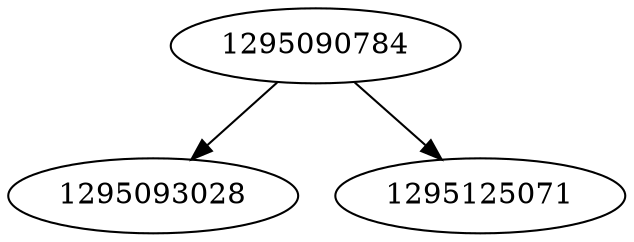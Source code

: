 strict digraph  {
1295090784;
1295093028;
1295125071;
1295090784 -> 1295125071;
1295090784 -> 1295093028;
}
